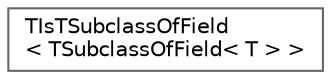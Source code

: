 digraph "Graphical Class Hierarchy"
{
 // INTERACTIVE_SVG=YES
 // LATEX_PDF_SIZE
  bgcolor="transparent";
  edge [fontname=Helvetica,fontsize=10,labelfontname=Helvetica,labelfontsize=10];
  node [fontname=Helvetica,fontsize=10,shape=box,height=0.2,width=0.4];
  rankdir="LR";
  Node0 [id="Node000000",label="TIsTSubclassOfField\l\< TSubclassOfField\< T \> \>",height=0.2,width=0.4,color="grey40", fillcolor="white", style="filled",URL="$d3/d91/structTIsTSubclassOfField_3_01TSubclassOfField_3_01T_01_4_01_4.html",tooltip=" "];
}
